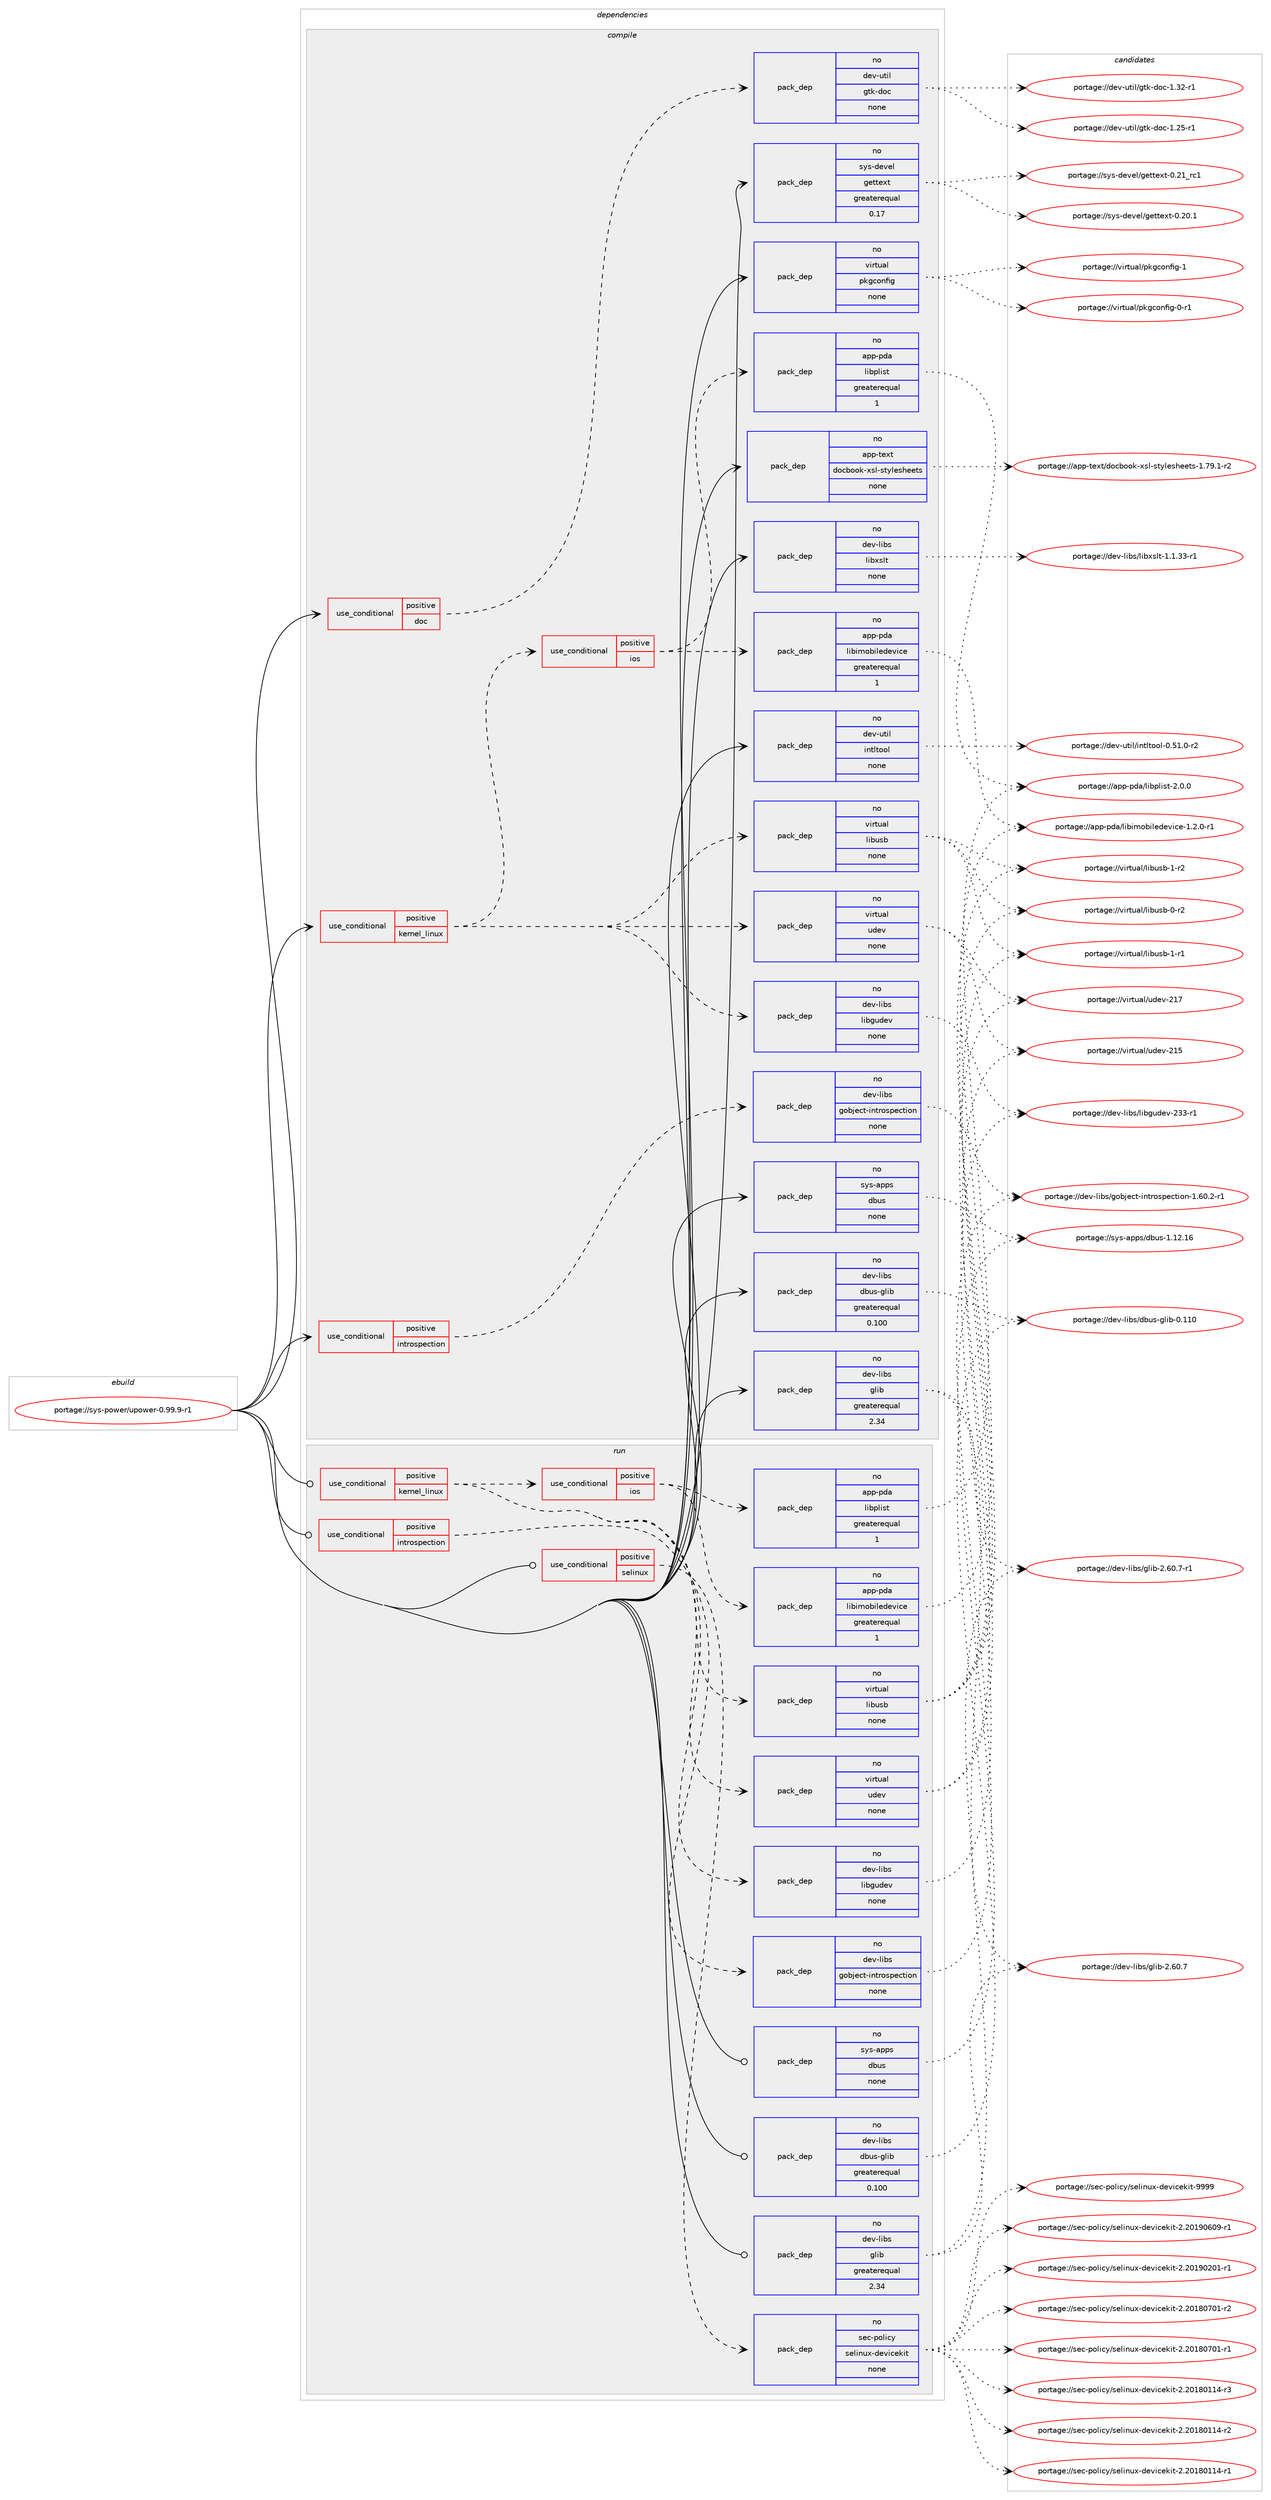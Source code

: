 digraph prolog {

# *************
# Graph options
# *************

newrank=true;
concentrate=true;
compound=true;
graph [rankdir=LR,fontname=Helvetica,fontsize=10,ranksep=1.5];#, ranksep=2.5, nodesep=0.2];
edge  [arrowhead=vee];
node  [fontname=Helvetica,fontsize=10];

# **********
# The ebuild
# **********

subgraph cluster_leftcol {
color=gray;
rank=same;
label=<<i>ebuild</i>>;
id [label="portage://sys-power/upower-0.99.9-r1", color=red, width=4, href="../sys-power/upower-0.99.9-r1.svg"];
}

# ****************
# The dependencies
# ****************

subgraph cluster_midcol {
color=gray;
label=<<i>dependencies</i>>;
subgraph cluster_compile {
fillcolor="#eeeeee";
style=filled;
label=<<i>compile</i>>;
subgraph cond6947 {
dependency38418 [label=<<TABLE BORDER="0" CELLBORDER="1" CELLSPACING="0" CELLPADDING="4"><TR><TD ROWSPAN="3" CELLPADDING="10">use_conditional</TD></TR><TR><TD>positive</TD></TR><TR><TD>doc</TD></TR></TABLE>>, shape=none, color=red];
subgraph pack30576 {
dependency38419 [label=<<TABLE BORDER="0" CELLBORDER="1" CELLSPACING="0" CELLPADDING="4" WIDTH="220"><TR><TD ROWSPAN="6" CELLPADDING="30">pack_dep</TD></TR><TR><TD WIDTH="110">no</TD></TR><TR><TD>dev-util</TD></TR><TR><TD>gtk-doc</TD></TR><TR><TD>none</TD></TR><TR><TD></TD></TR></TABLE>>, shape=none, color=blue];
}
dependency38418:e -> dependency38419:w [weight=20,style="dashed",arrowhead="vee"];
}
id:e -> dependency38418:w [weight=20,style="solid",arrowhead="vee"];
subgraph cond6948 {
dependency38420 [label=<<TABLE BORDER="0" CELLBORDER="1" CELLSPACING="0" CELLPADDING="4"><TR><TD ROWSPAN="3" CELLPADDING="10">use_conditional</TD></TR><TR><TD>positive</TD></TR><TR><TD>introspection</TD></TR></TABLE>>, shape=none, color=red];
subgraph pack30577 {
dependency38421 [label=<<TABLE BORDER="0" CELLBORDER="1" CELLSPACING="0" CELLPADDING="4" WIDTH="220"><TR><TD ROWSPAN="6" CELLPADDING="30">pack_dep</TD></TR><TR><TD WIDTH="110">no</TD></TR><TR><TD>dev-libs</TD></TR><TR><TD>gobject-introspection</TD></TR><TR><TD>none</TD></TR><TR><TD></TD></TR></TABLE>>, shape=none, color=blue];
}
dependency38420:e -> dependency38421:w [weight=20,style="dashed",arrowhead="vee"];
}
id:e -> dependency38420:w [weight=20,style="solid",arrowhead="vee"];
subgraph cond6949 {
dependency38422 [label=<<TABLE BORDER="0" CELLBORDER="1" CELLSPACING="0" CELLPADDING="4"><TR><TD ROWSPAN="3" CELLPADDING="10">use_conditional</TD></TR><TR><TD>positive</TD></TR><TR><TD>kernel_linux</TD></TR></TABLE>>, shape=none, color=red];
subgraph pack30578 {
dependency38423 [label=<<TABLE BORDER="0" CELLBORDER="1" CELLSPACING="0" CELLPADDING="4" WIDTH="220"><TR><TD ROWSPAN="6" CELLPADDING="30">pack_dep</TD></TR><TR><TD WIDTH="110">no</TD></TR><TR><TD>dev-libs</TD></TR><TR><TD>libgudev</TD></TR><TR><TD>none</TD></TR><TR><TD></TD></TR></TABLE>>, shape=none, color=blue];
}
dependency38422:e -> dependency38423:w [weight=20,style="dashed",arrowhead="vee"];
subgraph pack30579 {
dependency38424 [label=<<TABLE BORDER="0" CELLBORDER="1" CELLSPACING="0" CELLPADDING="4" WIDTH="220"><TR><TD ROWSPAN="6" CELLPADDING="30">pack_dep</TD></TR><TR><TD WIDTH="110">no</TD></TR><TR><TD>virtual</TD></TR><TR><TD>libusb</TD></TR><TR><TD>none</TD></TR><TR><TD></TD></TR></TABLE>>, shape=none, color=blue];
}
dependency38422:e -> dependency38424:w [weight=20,style="dashed",arrowhead="vee"];
subgraph pack30580 {
dependency38425 [label=<<TABLE BORDER="0" CELLBORDER="1" CELLSPACING="0" CELLPADDING="4" WIDTH="220"><TR><TD ROWSPAN="6" CELLPADDING="30">pack_dep</TD></TR><TR><TD WIDTH="110">no</TD></TR><TR><TD>virtual</TD></TR><TR><TD>udev</TD></TR><TR><TD>none</TD></TR><TR><TD></TD></TR></TABLE>>, shape=none, color=blue];
}
dependency38422:e -> dependency38425:w [weight=20,style="dashed",arrowhead="vee"];
subgraph cond6950 {
dependency38426 [label=<<TABLE BORDER="0" CELLBORDER="1" CELLSPACING="0" CELLPADDING="4"><TR><TD ROWSPAN="3" CELLPADDING="10">use_conditional</TD></TR><TR><TD>positive</TD></TR><TR><TD>ios</TD></TR></TABLE>>, shape=none, color=red];
subgraph pack30581 {
dependency38427 [label=<<TABLE BORDER="0" CELLBORDER="1" CELLSPACING="0" CELLPADDING="4" WIDTH="220"><TR><TD ROWSPAN="6" CELLPADDING="30">pack_dep</TD></TR><TR><TD WIDTH="110">no</TD></TR><TR><TD>app-pda</TD></TR><TR><TD>libimobiledevice</TD></TR><TR><TD>greaterequal</TD></TR><TR><TD>1</TD></TR></TABLE>>, shape=none, color=blue];
}
dependency38426:e -> dependency38427:w [weight=20,style="dashed",arrowhead="vee"];
subgraph pack30582 {
dependency38428 [label=<<TABLE BORDER="0" CELLBORDER="1" CELLSPACING="0" CELLPADDING="4" WIDTH="220"><TR><TD ROWSPAN="6" CELLPADDING="30">pack_dep</TD></TR><TR><TD WIDTH="110">no</TD></TR><TR><TD>app-pda</TD></TR><TR><TD>libplist</TD></TR><TR><TD>greaterequal</TD></TR><TR><TD>1</TD></TR></TABLE>>, shape=none, color=blue];
}
dependency38426:e -> dependency38428:w [weight=20,style="dashed",arrowhead="vee"];
}
dependency38422:e -> dependency38426:w [weight=20,style="dashed",arrowhead="vee"];
}
id:e -> dependency38422:w [weight=20,style="solid",arrowhead="vee"];
subgraph pack30583 {
dependency38429 [label=<<TABLE BORDER="0" CELLBORDER="1" CELLSPACING="0" CELLPADDING="4" WIDTH="220"><TR><TD ROWSPAN="6" CELLPADDING="30">pack_dep</TD></TR><TR><TD WIDTH="110">no</TD></TR><TR><TD>app-text</TD></TR><TR><TD>docbook-xsl-stylesheets</TD></TR><TR><TD>none</TD></TR><TR><TD></TD></TR></TABLE>>, shape=none, color=blue];
}
id:e -> dependency38429:w [weight=20,style="solid",arrowhead="vee"];
subgraph pack30584 {
dependency38430 [label=<<TABLE BORDER="0" CELLBORDER="1" CELLSPACING="0" CELLPADDING="4" WIDTH="220"><TR><TD ROWSPAN="6" CELLPADDING="30">pack_dep</TD></TR><TR><TD WIDTH="110">no</TD></TR><TR><TD>dev-libs</TD></TR><TR><TD>dbus-glib</TD></TR><TR><TD>greaterequal</TD></TR><TR><TD>0.100</TD></TR></TABLE>>, shape=none, color=blue];
}
id:e -> dependency38430:w [weight=20,style="solid",arrowhead="vee"];
subgraph pack30585 {
dependency38431 [label=<<TABLE BORDER="0" CELLBORDER="1" CELLSPACING="0" CELLPADDING="4" WIDTH="220"><TR><TD ROWSPAN="6" CELLPADDING="30">pack_dep</TD></TR><TR><TD WIDTH="110">no</TD></TR><TR><TD>dev-libs</TD></TR><TR><TD>glib</TD></TR><TR><TD>greaterequal</TD></TR><TR><TD>2.34</TD></TR></TABLE>>, shape=none, color=blue];
}
id:e -> dependency38431:w [weight=20,style="solid",arrowhead="vee"];
subgraph pack30586 {
dependency38432 [label=<<TABLE BORDER="0" CELLBORDER="1" CELLSPACING="0" CELLPADDING="4" WIDTH="220"><TR><TD ROWSPAN="6" CELLPADDING="30">pack_dep</TD></TR><TR><TD WIDTH="110">no</TD></TR><TR><TD>dev-libs</TD></TR><TR><TD>libxslt</TD></TR><TR><TD>none</TD></TR><TR><TD></TD></TR></TABLE>>, shape=none, color=blue];
}
id:e -> dependency38432:w [weight=20,style="solid",arrowhead="vee"];
subgraph pack30587 {
dependency38433 [label=<<TABLE BORDER="0" CELLBORDER="1" CELLSPACING="0" CELLPADDING="4" WIDTH="220"><TR><TD ROWSPAN="6" CELLPADDING="30">pack_dep</TD></TR><TR><TD WIDTH="110">no</TD></TR><TR><TD>dev-util</TD></TR><TR><TD>intltool</TD></TR><TR><TD>none</TD></TR><TR><TD></TD></TR></TABLE>>, shape=none, color=blue];
}
id:e -> dependency38433:w [weight=20,style="solid",arrowhead="vee"];
subgraph pack30588 {
dependency38434 [label=<<TABLE BORDER="0" CELLBORDER="1" CELLSPACING="0" CELLPADDING="4" WIDTH="220"><TR><TD ROWSPAN="6" CELLPADDING="30">pack_dep</TD></TR><TR><TD WIDTH="110">no</TD></TR><TR><TD>sys-apps</TD></TR><TR><TD>dbus</TD></TR><TR><TD>none</TD></TR><TR><TD></TD></TR></TABLE>>, shape=none, color=blue];
}
id:e -> dependency38434:w [weight=20,style="solid",arrowhead="vee"];
subgraph pack30589 {
dependency38435 [label=<<TABLE BORDER="0" CELLBORDER="1" CELLSPACING="0" CELLPADDING="4" WIDTH="220"><TR><TD ROWSPAN="6" CELLPADDING="30">pack_dep</TD></TR><TR><TD WIDTH="110">no</TD></TR><TR><TD>sys-devel</TD></TR><TR><TD>gettext</TD></TR><TR><TD>greaterequal</TD></TR><TR><TD>0.17</TD></TR></TABLE>>, shape=none, color=blue];
}
id:e -> dependency38435:w [weight=20,style="solid",arrowhead="vee"];
subgraph pack30590 {
dependency38436 [label=<<TABLE BORDER="0" CELLBORDER="1" CELLSPACING="0" CELLPADDING="4" WIDTH="220"><TR><TD ROWSPAN="6" CELLPADDING="30">pack_dep</TD></TR><TR><TD WIDTH="110">no</TD></TR><TR><TD>virtual</TD></TR><TR><TD>pkgconfig</TD></TR><TR><TD>none</TD></TR><TR><TD></TD></TR></TABLE>>, shape=none, color=blue];
}
id:e -> dependency38436:w [weight=20,style="solid",arrowhead="vee"];
}
subgraph cluster_compileandrun {
fillcolor="#eeeeee";
style=filled;
label=<<i>compile and run</i>>;
}
subgraph cluster_run {
fillcolor="#eeeeee";
style=filled;
label=<<i>run</i>>;
subgraph cond6951 {
dependency38437 [label=<<TABLE BORDER="0" CELLBORDER="1" CELLSPACING="0" CELLPADDING="4"><TR><TD ROWSPAN="3" CELLPADDING="10">use_conditional</TD></TR><TR><TD>positive</TD></TR><TR><TD>introspection</TD></TR></TABLE>>, shape=none, color=red];
subgraph pack30591 {
dependency38438 [label=<<TABLE BORDER="0" CELLBORDER="1" CELLSPACING="0" CELLPADDING="4" WIDTH="220"><TR><TD ROWSPAN="6" CELLPADDING="30">pack_dep</TD></TR><TR><TD WIDTH="110">no</TD></TR><TR><TD>dev-libs</TD></TR><TR><TD>gobject-introspection</TD></TR><TR><TD>none</TD></TR><TR><TD></TD></TR></TABLE>>, shape=none, color=blue];
}
dependency38437:e -> dependency38438:w [weight=20,style="dashed",arrowhead="vee"];
}
id:e -> dependency38437:w [weight=20,style="solid",arrowhead="odot"];
subgraph cond6952 {
dependency38439 [label=<<TABLE BORDER="0" CELLBORDER="1" CELLSPACING="0" CELLPADDING="4"><TR><TD ROWSPAN="3" CELLPADDING="10">use_conditional</TD></TR><TR><TD>positive</TD></TR><TR><TD>kernel_linux</TD></TR></TABLE>>, shape=none, color=red];
subgraph pack30592 {
dependency38440 [label=<<TABLE BORDER="0" CELLBORDER="1" CELLSPACING="0" CELLPADDING="4" WIDTH="220"><TR><TD ROWSPAN="6" CELLPADDING="30">pack_dep</TD></TR><TR><TD WIDTH="110">no</TD></TR><TR><TD>dev-libs</TD></TR><TR><TD>libgudev</TD></TR><TR><TD>none</TD></TR><TR><TD></TD></TR></TABLE>>, shape=none, color=blue];
}
dependency38439:e -> dependency38440:w [weight=20,style="dashed",arrowhead="vee"];
subgraph pack30593 {
dependency38441 [label=<<TABLE BORDER="0" CELLBORDER="1" CELLSPACING="0" CELLPADDING="4" WIDTH="220"><TR><TD ROWSPAN="6" CELLPADDING="30">pack_dep</TD></TR><TR><TD WIDTH="110">no</TD></TR><TR><TD>virtual</TD></TR><TR><TD>libusb</TD></TR><TR><TD>none</TD></TR><TR><TD></TD></TR></TABLE>>, shape=none, color=blue];
}
dependency38439:e -> dependency38441:w [weight=20,style="dashed",arrowhead="vee"];
subgraph pack30594 {
dependency38442 [label=<<TABLE BORDER="0" CELLBORDER="1" CELLSPACING="0" CELLPADDING="4" WIDTH="220"><TR><TD ROWSPAN="6" CELLPADDING="30">pack_dep</TD></TR><TR><TD WIDTH="110">no</TD></TR><TR><TD>virtual</TD></TR><TR><TD>udev</TD></TR><TR><TD>none</TD></TR><TR><TD></TD></TR></TABLE>>, shape=none, color=blue];
}
dependency38439:e -> dependency38442:w [weight=20,style="dashed",arrowhead="vee"];
subgraph cond6953 {
dependency38443 [label=<<TABLE BORDER="0" CELLBORDER="1" CELLSPACING="0" CELLPADDING="4"><TR><TD ROWSPAN="3" CELLPADDING="10">use_conditional</TD></TR><TR><TD>positive</TD></TR><TR><TD>ios</TD></TR></TABLE>>, shape=none, color=red];
subgraph pack30595 {
dependency38444 [label=<<TABLE BORDER="0" CELLBORDER="1" CELLSPACING="0" CELLPADDING="4" WIDTH="220"><TR><TD ROWSPAN="6" CELLPADDING="30">pack_dep</TD></TR><TR><TD WIDTH="110">no</TD></TR><TR><TD>app-pda</TD></TR><TR><TD>libimobiledevice</TD></TR><TR><TD>greaterequal</TD></TR><TR><TD>1</TD></TR></TABLE>>, shape=none, color=blue];
}
dependency38443:e -> dependency38444:w [weight=20,style="dashed",arrowhead="vee"];
subgraph pack30596 {
dependency38445 [label=<<TABLE BORDER="0" CELLBORDER="1" CELLSPACING="0" CELLPADDING="4" WIDTH="220"><TR><TD ROWSPAN="6" CELLPADDING="30">pack_dep</TD></TR><TR><TD WIDTH="110">no</TD></TR><TR><TD>app-pda</TD></TR><TR><TD>libplist</TD></TR><TR><TD>greaterequal</TD></TR><TR><TD>1</TD></TR></TABLE>>, shape=none, color=blue];
}
dependency38443:e -> dependency38445:w [weight=20,style="dashed",arrowhead="vee"];
}
dependency38439:e -> dependency38443:w [weight=20,style="dashed",arrowhead="vee"];
}
id:e -> dependency38439:w [weight=20,style="solid",arrowhead="odot"];
subgraph cond6954 {
dependency38446 [label=<<TABLE BORDER="0" CELLBORDER="1" CELLSPACING="0" CELLPADDING="4"><TR><TD ROWSPAN="3" CELLPADDING="10">use_conditional</TD></TR><TR><TD>positive</TD></TR><TR><TD>selinux</TD></TR></TABLE>>, shape=none, color=red];
subgraph pack30597 {
dependency38447 [label=<<TABLE BORDER="0" CELLBORDER="1" CELLSPACING="0" CELLPADDING="4" WIDTH="220"><TR><TD ROWSPAN="6" CELLPADDING="30">pack_dep</TD></TR><TR><TD WIDTH="110">no</TD></TR><TR><TD>sec-policy</TD></TR><TR><TD>selinux-devicekit</TD></TR><TR><TD>none</TD></TR><TR><TD></TD></TR></TABLE>>, shape=none, color=blue];
}
dependency38446:e -> dependency38447:w [weight=20,style="dashed",arrowhead="vee"];
}
id:e -> dependency38446:w [weight=20,style="solid",arrowhead="odot"];
subgraph pack30598 {
dependency38448 [label=<<TABLE BORDER="0" CELLBORDER="1" CELLSPACING="0" CELLPADDING="4" WIDTH="220"><TR><TD ROWSPAN="6" CELLPADDING="30">pack_dep</TD></TR><TR><TD WIDTH="110">no</TD></TR><TR><TD>dev-libs</TD></TR><TR><TD>dbus-glib</TD></TR><TR><TD>greaterequal</TD></TR><TR><TD>0.100</TD></TR></TABLE>>, shape=none, color=blue];
}
id:e -> dependency38448:w [weight=20,style="solid",arrowhead="odot"];
subgraph pack30599 {
dependency38449 [label=<<TABLE BORDER="0" CELLBORDER="1" CELLSPACING="0" CELLPADDING="4" WIDTH="220"><TR><TD ROWSPAN="6" CELLPADDING="30">pack_dep</TD></TR><TR><TD WIDTH="110">no</TD></TR><TR><TD>dev-libs</TD></TR><TR><TD>glib</TD></TR><TR><TD>greaterequal</TD></TR><TR><TD>2.34</TD></TR></TABLE>>, shape=none, color=blue];
}
id:e -> dependency38449:w [weight=20,style="solid",arrowhead="odot"];
subgraph pack30600 {
dependency38450 [label=<<TABLE BORDER="0" CELLBORDER="1" CELLSPACING="0" CELLPADDING="4" WIDTH="220"><TR><TD ROWSPAN="6" CELLPADDING="30">pack_dep</TD></TR><TR><TD WIDTH="110">no</TD></TR><TR><TD>sys-apps</TD></TR><TR><TD>dbus</TD></TR><TR><TD>none</TD></TR><TR><TD></TD></TR></TABLE>>, shape=none, color=blue];
}
id:e -> dependency38450:w [weight=20,style="solid",arrowhead="odot"];
}
}

# **************
# The candidates
# **************

subgraph cluster_choices {
rank=same;
color=gray;
label=<<i>candidates</i>>;

subgraph choice30576 {
color=black;
nodesep=1;
choice1001011184511711610510847103116107451001119945494651504511449 [label="portage://dev-util/gtk-doc-1.32-r1", color=red, width=4,href="../dev-util/gtk-doc-1.32-r1.svg"];
choice1001011184511711610510847103116107451001119945494650534511449 [label="portage://dev-util/gtk-doc-1.25-r1", color=red, width=4,href="../dev-util/gtk-doc-1.25-r1.svg"];
dependency38419:e -> choice1001011184511711610510847103116107451001119945494651504511449:w [style=dotted,weight="100"];
dependency38419:e -> choice1001011184511711610510847103116107451001119945494650534511449:w [style=dotted,weight="100"];
}
subgraph choice30577 {
color=black;
nodesep=1;
choice10010111845108105981154710311198106101991164510511011611411111511210199116105111110454946544846504511449 [label="portage://dev-libs/gobject-introspection-1.60.2-r1", color=red, width=4,href="../dev-libs/gobject-introspection-1.60.2-r1.svg"];
dependency38421:e -> choice10010111845108105981154710311198106101991164510511011611411111511210199116105111110454946544846504511449:w [style=dotted,weight="100"];
}
subgraph choice30578 {
color=black;
nodesep=1;
choice10010111845108105981154710810598103117100101118455051514511449 [label="portage://dev-libs/libgudev-233-r1", color=red, width=4,href="../dev-libs/libgudev-233-r1.svg"];
dependency38423:e -> choice10010111845108105981154710810598103117100101118455051514511449:w [style=dotted,weight="100"];
}
subgraph choice30579 {
color=black;
nodesep=1;
choice1181051141161179710847108105981171159845494511450 [label="portage://virtual/libusb-1-r2", color=red, width=4,href="../virtual/libusb-1-r2.svg"];
choice1181051141161179710847108105981171159845494511449 [label="portage://virtual/libusb-1-r1", color=red, width=4,href="../virtual/libusb-1-r1.svg"];
choice1181051141161179710847108105981171159845484511450 [label="portage://virtual/libusb-0-r2", color=red, width=4,href="../virtual/libusb-0-r2.svg"];
dependency38424:e -> choice1181051141161179710847108105981171159845494511450:w [style=dotted,weight="100"];
dependency38424:e -> choice1181051141161179710847108105981171159845494511449:w [style=dotted,weight="100"];
dependency38424:e -> choice1181051141161179710847108105981171159845484511450:w [style=dotted,weight="100"];
}
subgraph choice30580 {
color=black;
nodesep=1;
choice118105114116117971084711710010111845504955 [label="portage://virtual/udev-217", color=red, width=4,href="../virtual/udev-217.svg"];
choice118105114116117971084711710010111845504953 [label="portage://virtual/udev-215", color=red, width=4,href="../virtual/udev-215.svg"];
dependency38425:e -> choice118105114116117971084711710010111845504955:w [style=dotted,weight="100"];
dependency38425:e -> choice118105114116117971084711710010111845504953:w [style=dotted,weight="100"];
}
subgraph choice30581 {
color=black;
nodesep=1;
choice971121124511210097471081059810510911198105108101100101118105991014549465046484511449 [label="portage://app-pda/libimobiledevice-1.2.0-r1", color=red, width=4,href="../app-pda/libimobiledevice-1.2.0-r1.svg"];
dependency38427:e -> choice971121124511210097471081059810510911198105108101100101118105991014549465046484511449:w [style=dotted,weight="100"];
}
subgraph choice30582 {
color=black;
nodesep=1;
choice9711211245112100974710810598112108105115116455046484648 [label="portage://app-pda/libplist-2.0.0", color=red, width=4,href="../app-pda/libplist-2.0.0.svg"];
dependency38428:e -> choice9711211245112100974710810598112108105115116455046484648:w [style=dotted,weight="100"];
}
subgraph choice30583 {
color=black;
nodesep=1;
choice97112112451161011201164710011199981111111074512011510845115116121108101115104101101116115454946555746494511450 [label="portage://app-text/docbook-xsl-stylesheets-1.79.1-r2", color=red, width=4,href="../app-text/docbook-xsl-stylesheets-1.79.1-r2.svg"];
dependency38429:e -> choice97112112451161011201164710011199981111111074512011510845115116121108101115104101101116115454946555746494511450:w [style=dotted,weight="100"];
}
subgraph choice30584 {
color=black;
nodesep=1;
choice100101118451081059811547100981171154510310810598454846494948 [label="portage://dev-libs/dbus-glib-0.110", color=red, width=4,href="../dev-libs/dbus-glib-0.110.svg"];
dependency38430:e -> choice100101118451081059811547100981171154510310810598454846494948:w [style=dotted,weight="100"];
}
subgraph choice30585 {
color=black;
nodesep=1;
choice10010111845108105981154710310810598455046544846554511449 [label="portage://dev-libs/glib-2.60.7-r1", color=red, width=4,href="../dev-libs/glib-2.60.7-r1.svg"];
choice1001011184510810598115471031081059845504654484655 [label="portage://dev-libs/glib-2.60.7", color=red, width=4,href="../dev-libs/glib-2.60.7.svg"];
dependency38431:e -> choice10010111845108105981154710310810598455046544846554511449:w [style=dotted,weight="100"];
dependency38431:e -> choice1001011184510810598115471031081059845504654484655:w [style=dotted,weight="100"];
}
subgraph choice30586 {
color=black;
nodesep=1;
choice10010111845108105981154710810598120115108116454946494651514511449 [label="portage://dev-libs/libxslt-1.1.33-r1", color=red, width=4,href="../dev-libs/libxslt-1.1.33-r1.svg"];
dependency38432:e -> choice10010111845108105981154710810598120115108116454946494651514511449:w [style=dotted,weight="100"];
}
subgraph choice30587 {
color=black;
nodesep=1;
choice1001011184511711610510847105110116108116111111108454846534946484511450 [label="portage://dev-util/intltool-0.51.0-r2", color=red, width=4,href="../dev-util/intltool-0.51.0-r2.svg"];
dependency38433:e -> choice1001011184511711610510847105110116108116111111108454846534946484511450:w [style=dotted,weight="100"];
}
subgraph choice30588 {
color=black;
nodesep=1;
choice115121115459711211211547100981171154549464950464954 [label="portage://sys-apps/dbus-1.12.16", color=red, width=4,href="../sys-apps/dbus-1.12.16.svg"];
dependency38434:e -> choice115121115459711211211547100981171154549464950464954:w [style=dotted,weight="100"];
}
subgraph choice30589 {
color=black;
nodesep=1;
choice11512111545100101118101108471031011161161011201164548465049951149949 [label="portage://sys-devel/gettext-0.21_rc1", color=red, width=4,href="../sys-devel/gettext-0.21_rc1.svg"];
choice115121115451001011181011084710310111611610112011645484650484649 [label="portage://sys-devel/gettext-0.20.1", color=red, width=4,href="../sys-devel/gettext-0.20.1.svg"];
dependency38435:e -> choice11512111545100101118101108471031011161161011201164548465049951149949:w [style=dotted,weight="100"];
dependency38435:e -> choice115121115451001011181011084710310111611610112011645484650484649:w [style=dotted,weight="100"];
}
subgraph choice30590 {
color=black;
nodesep=1;
choice1181051141161179710847112107103991111101021051034549 [label="portage://virtual/pkgconfig-1", color=red, width=4,href="../virtual/pkgconfig-1.svg"];
choice11810511411611797108471121071039911111010210510345484511449 [label="portage://virtual/pkgconfig-0-r1", color=red, width=4,href="../virtual/pkgconfig-0-r1.svg"];
dependency38436:e -> choice1181051141161179710847112107103991111101021051034549:w [style=dotted,weight="100"];
dependency38436:e -> choice11810511411611797108471121071039911111010210510345484511449:w [style=dotted,weight="100"];
}
subgraph choice30591 {
color=black;
nodesep=1;
choice10010111845108105981154710311198106101991164510511011611411111511210199116105111110454946544846504511449 [label="portage://dev-libs/gobject-introspection-1.60.2-r1", color=red, width=4,href="../dev-libs/gobject-introspection-1.60.2-r1.svg"];
dependency38438:e -> choice10010111845108105981154710311198106101991164510511011611411111511210199116105111110454946544846504511449:w [style=dotted,weight="100"];
}
subgraph choice30592 {
color=black;
nodesep=1;
choice10010111845108105981154710810598103117100101118455051514511449 [label="portage://dev-libs/libgudev-233-r1", color=red, width=4,href="../dev-libs/libgudev-233-r1.svg"];
dependency38440:e -> choice10010111845108105981154710810598103117100101118455051514511449:w [style=dotted,weight="100"];
}
subgraph choice30593 {
color=black;
nodesep=1;
choice1181051141161179710847108105981171159845494511450 [label="portage://virtual/libusb-1-r2", color=red, width=4,href="../virtual/libusb-1-r2.svg"];
choice1181051141161179710847108105981171159845494511449 [label="portage://virtual/libusb-1-r1", color=red, width=4,href="../virtual/libusb-1-r1.svg"];
choice1181051141161179710847108105981171159845484511450 [label="portage://virtual/libusb-0-r2", color=red, width=4,href="../virtual/libusb-0-r2.svg"];
dependency38441:e -> choice1181051141161179710847108105981171159845494511450:w [style=dotted,weight="100"];
dependency38441:e -> choice1181051141161179710847108105981171159845494511449:w [style=dotted,weight="100"];
dependency38441:e -> choice1181051141161179710847108105981171159845484511450:w [style=dotted,weight="100"];
}
subgraph choice30594 {
color=black;
nodesep=1;
choice118105114116117971084711710010111845504955 [label="portage://virtual/udev-217", color=red, width=4,href="../virtual/udev-217.svg"];
choice118105114116117971084711710010111845504953 [label="portage://virtual/udev-215", color=red, width=4,href="../virtual/udev-215.svg"];
dependency38442:e -> choice118105114116117971084711710010111845504955:w [style=dotted,weight="100"];
dependency38442:e -> choice118105114116117971084711710010111845504953:w [style=dotted,weight="100"];
}
subgraph choice30595 {
color=black;
nodesep=1;
choice971121124511210097471081059810510911198105108101100101118105991014549465046484511449 [label="portage://app-pda/libimobiledevice-1.2.0-r1", color=red, width=4,href="../app-pda/libimobiledevice-1.2.0-r1.svg"];
dependency38444:e -> choice971121124511210097471081059810510911198105108101100101118105991014549465046484511449:w [style=dotted,weight="100"];
}
subgraph choice30596 {
color=black;
nodesep=1;
choice9711211245112100974710810598112108105115116455046484648 [label="portage://app-pda/libplist-2.0.0", color=red, width=4,href="../app-pda/libplist-2.0.0.svg"];
dependency38445:e -> choice9711211245112100974710810598112108105115116455046484648:w [style=dotted,weight="100"];
}
subgraph choice30597 {
color=black;
nodesep=1;
choice1151019945112111108105991214711510110810511011712045100101118105991011071051164557575757 [label="portage://sec-policy/selinux-devicekit-9999", color=red, width=4,href="../sec-policy/selinux-devicekit-9999.svg"];
choice11510199451121111081059912147115101108105110117120451001011181059910110710511645504650484957485448574511449 [label="portage://sec-policy/selinux-devicekit-2.20190609-r1", color=red, width=4,href="../sec-policy/selinux-devicekit-2.20190609-r1.svg"];
choice11510199451121111081059912147115101108105110117120451001011181059910110710511645504650484957485048494511449 [label="portage://sec-policy/selinux-devicekit-2.20190201-r1", color=red, width=4,href="../sec-policy/selinux-devicekit-2.20190201-r1.svg"];
choice11510199451121111081059912147115101108105110117120451001011181059910110710511645504650484956485548494511450 [label="portage://sec-policy/selinux-devicekit-2.20180701-r2", color=red, width=4,href="../sec-policy/selinux-devicekit-2.20180701-r2.svg"];
choice11510199451121111081059912147115101108105110117120451001011181059910110710511645504650484956485548494511449 [label="portage://sec-policy/selinux-devicekit-2.20180701-r1", color=red, width=4,href="../sec-policy/selinux-devicekit-2.20180701-r1.svg"];
choice11510199451121111081059912147115101108105110117120451001011181059910110710511645504650484956484949524511451 [label="portage://sec-policy/selinux-devicekit-2.20180114-r3", color=red, width=4,href="../sec-policy/selinux-devicekit-2.20180114-r3.svg"];
choice11510199451121111081059912147115101108105110117120451001011181059910110710511645504650484956484949524511450 [label="portage://sec-policy/selinux-devicekit-2.20180114-r2", color=red, width=4,href="../sec-policy/selinux-devicekit-2.20180114-r2.svg"];
choice11510199451121111081059912147115101108105110117120451001011181059910110710511645504650484956484949524511449 [label="portage://sec-policy/selinux-devicekit-2.20180114-r1", color=red, width=4,href="../sec-policy/selinux-devicekit-2.20180114-r1.svg"];
dependency38447:e -> choice1151019945112111108105991214711510110810511011712045100101118105991011071051164557575757:w [style=dotted,weight="100"];
dependency38447:e -> choice11510199451121111081059912147115101108105110117120451001011181059910110710511645504650484957485448574511449:w [style=dotted,weight="100"];
dependency38447:e -> choice11510199451121111081059912147115101108105110117120451001011181059910110710511645504650484957485048494511449:w [style=dotted,weight="100"];
dependency38447:e -> choice11510199451121111081059912147115101108105110117120451001011181059910110710511645504650484956485548494511450:w [style=dotted,weight="100"];
dependency38447:e -> choice11510199451121111081059912147115101108105110117120451001011181059910110710511645504650484956485548494511449:w [style=dotted,weight="100"];
dependency38447:e -> choice11510199451121111081059912147115101108105110117120451001011181059910110710511645504650484956484949524511451:w [style=dotted,weight="100"];
dependency38447:e -> choice11510199451121111081059912147115101108105110117120451001011181059910110710511645504650484956484949524511450:w [style=dotted,weight="100"];
dependency38447:e -> choice11510199451121111081059912147115101108105110117120451001011181059910110710511645504650484956484949524511449:w [style=dotted,weight="100"];
}
subgraph choice30598 {
color=black;
nodesep=1;
choice100101118451081059811547100981171154510310810598454846494948 [label="portage://dev-libs/dbus-glib-0.110", color=red, width=4,href="../dev-libs/dbus-glib-0.110.svg"];
dependency38448:e -> choice100101118451081059811547100981171154510310810598454846494948:w [style=dotted,weight="100"];
}
subgraph choice30599 {
color=black;
nodesep=1;
choice10010111845108105981154710310810598455046544846554511449 [label="portage://dev-libs/glib-2.60.7-r1", color=red, width=4,href="../dev-libs/glib-2.60.7-r1.svg"];
choice1001011184510810598115471031081059845504654484655 [label="portage://dev-libs/glib-2.60.7", color=red, width=4,href="../dev-libs/glib-2.60.7.svg"];
dependency38449:e -> choice10010111845108105981154710310810598455046544846554511449:w [style=dotted,weight="100"];
dependency38449:e -> choice1001011184510810598115471031081059845504654484655:w [style=dotted,weight="100"];
}
subgraph choice30600 {
color=black;
nodesep=1;
choice115121115459711211211547100981171154549464950464954 [label="portage://sys-apps/dbus-1.12.16", color=red, width=4,href="../sys-apps/dbus-1.12.16.svg"];
dependency38450:e -> choice115121115459711211211547100981171154549464950464954:w [style=dotted,weight="100"];
}
}

}
